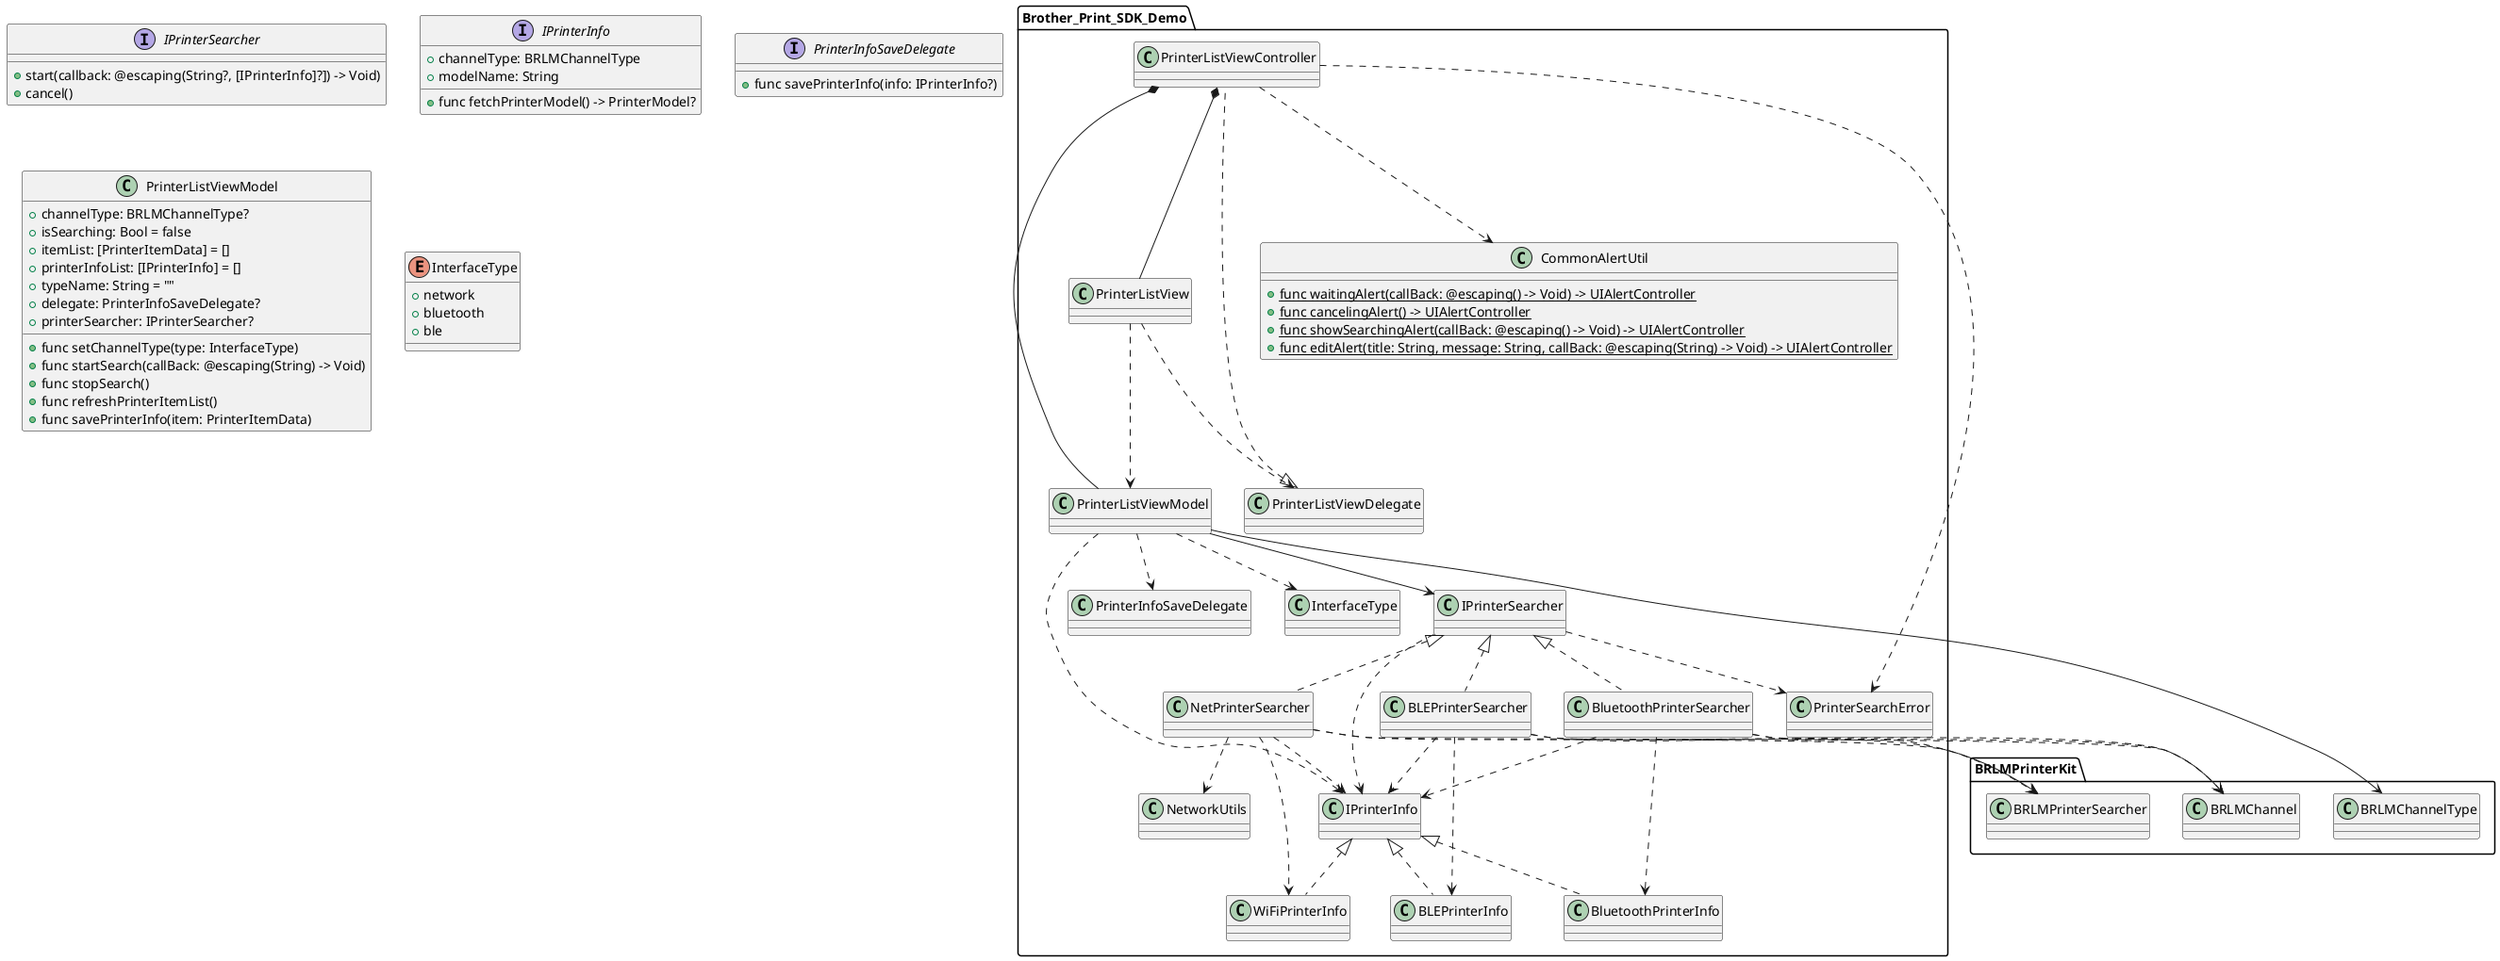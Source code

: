 @startuml
package  "Brother_Print_SDK_Demo" {
    PrinterListViewController ..> PrinterSearchError
    PrinterListViewController *-- PrinterListViewModel
    PrinterListViewController *-- PrinterListView
    PrinterListViewController ..> CommonAlertUtil
    PrinterListViewModel ..> IPrinterInfo
    PrinterListViewModel ..> PrinterInfoSaveDelegate
    PrinterListViewModel ..> InterfaceType
    PrinterListViewModel --> IPrinterSearcher
    PrinterListView ..> PrinterListViewModel
    PrinterListView ..> PrinterListViewDelegate
    PrinterListViewDelegate <|.. PrinterListViewController
    IPrinterInfo <|.. WiFiPrinterInfo
    IPrinterInfo <|.. BluetoothPrinterInfo
    IPrinterInfo <|.. BLEPrinterInfo
    IPrinterSearcher <|.. BLEPrinterSearcher
    IPrinterSearcher <|.. BluetoothPrinterSearcher
    IPrinterSearcher <|.. NetPrinterSearcher
    IPrinterSearcher ..> PrinterSearchError
    IPrinterSearcher ..> IPrinterInfo
    NetPrinterSearcher ..> WiFiPrinterInfo
    NetPrinterSearcher ..> IPrinterInfo
    NetPrinterSearcher ..> NetworkUtils
    BLEPrinterSearcher ..> BLEPrinterInfo
    BLEPrinterSearcher ..> IPrinterInfo
    BluetoothPrinterSearcher ..> BluetoothPrinterInfo
    BluetoothPrinterSearcher ..> IPrinterInfo
}
package "BRLMPrinterKit" {
    PrinterListViewModel --> BRLMChannelType
    NetPrinterSearcher ..> BRLMChannel
    NetPrinterSearcher ..> BRLMPrinterSearcher
    BluetoothPrinterSearcher ..> BRLMChannel
    BluetoothPrinterSearcher ..> BRLMPrinterSearcher
    BLEPrinterSearcher ..> BRLMChannel
    BLEPrinterSearcher ..> BRLMPrinterSearcher
}
interface IPrinterSearcher {
  + start(callback: @escaping(String?, [IPrinterInfo]?]) -> Void)
  + cancel()
}
interface IPrinterInfo {
    + channelType: BRLMChannelType
    + modelName: String
    + func fetchPrinterModel() -> PrinterModel?
}
interface PrinterInfoSaveDelegate {
    + func savePrinterInfo(info: IPrinterInfo?)
}
class PrinterListViewModel{
    + channelType: BRLMChannelType?
    + isSearching: Bool = false
    + itemList: [PrinterItemData] = []
    + printerInfoList: [IPrinterInfo] = []
    + typeName: String = ""
    + delegate: PrinterInfoSaveDelegate?
    + printerSearcher: IPrinterSearcher?
    + func setChannelType(type: InterfaceType)
    + func startSearch(callBack: @escaping(String) -> Void)
    + func stopSearch()
    + func refreshPrinterItemList()
    + func savePrinterInfo(item: PrinterItemData)
}
object CommonAlertUtil {
    + {static} func waitingAlert(callBack: @escaping() -> Void) -> UIAlertController
    + {static} func cancelingAlert() -> UIAlertController
    + {static} func showSearchingAlert(callBack: @escaping() -> Void) -> UIAlertController
    + {static} func editAlert(title: String, message: String, callBack: @escaping(String) -> Void) -> UIAlertController
}
enum InterfaceType {
    + network
    + bluetooth
    + ble
}
@enduml
